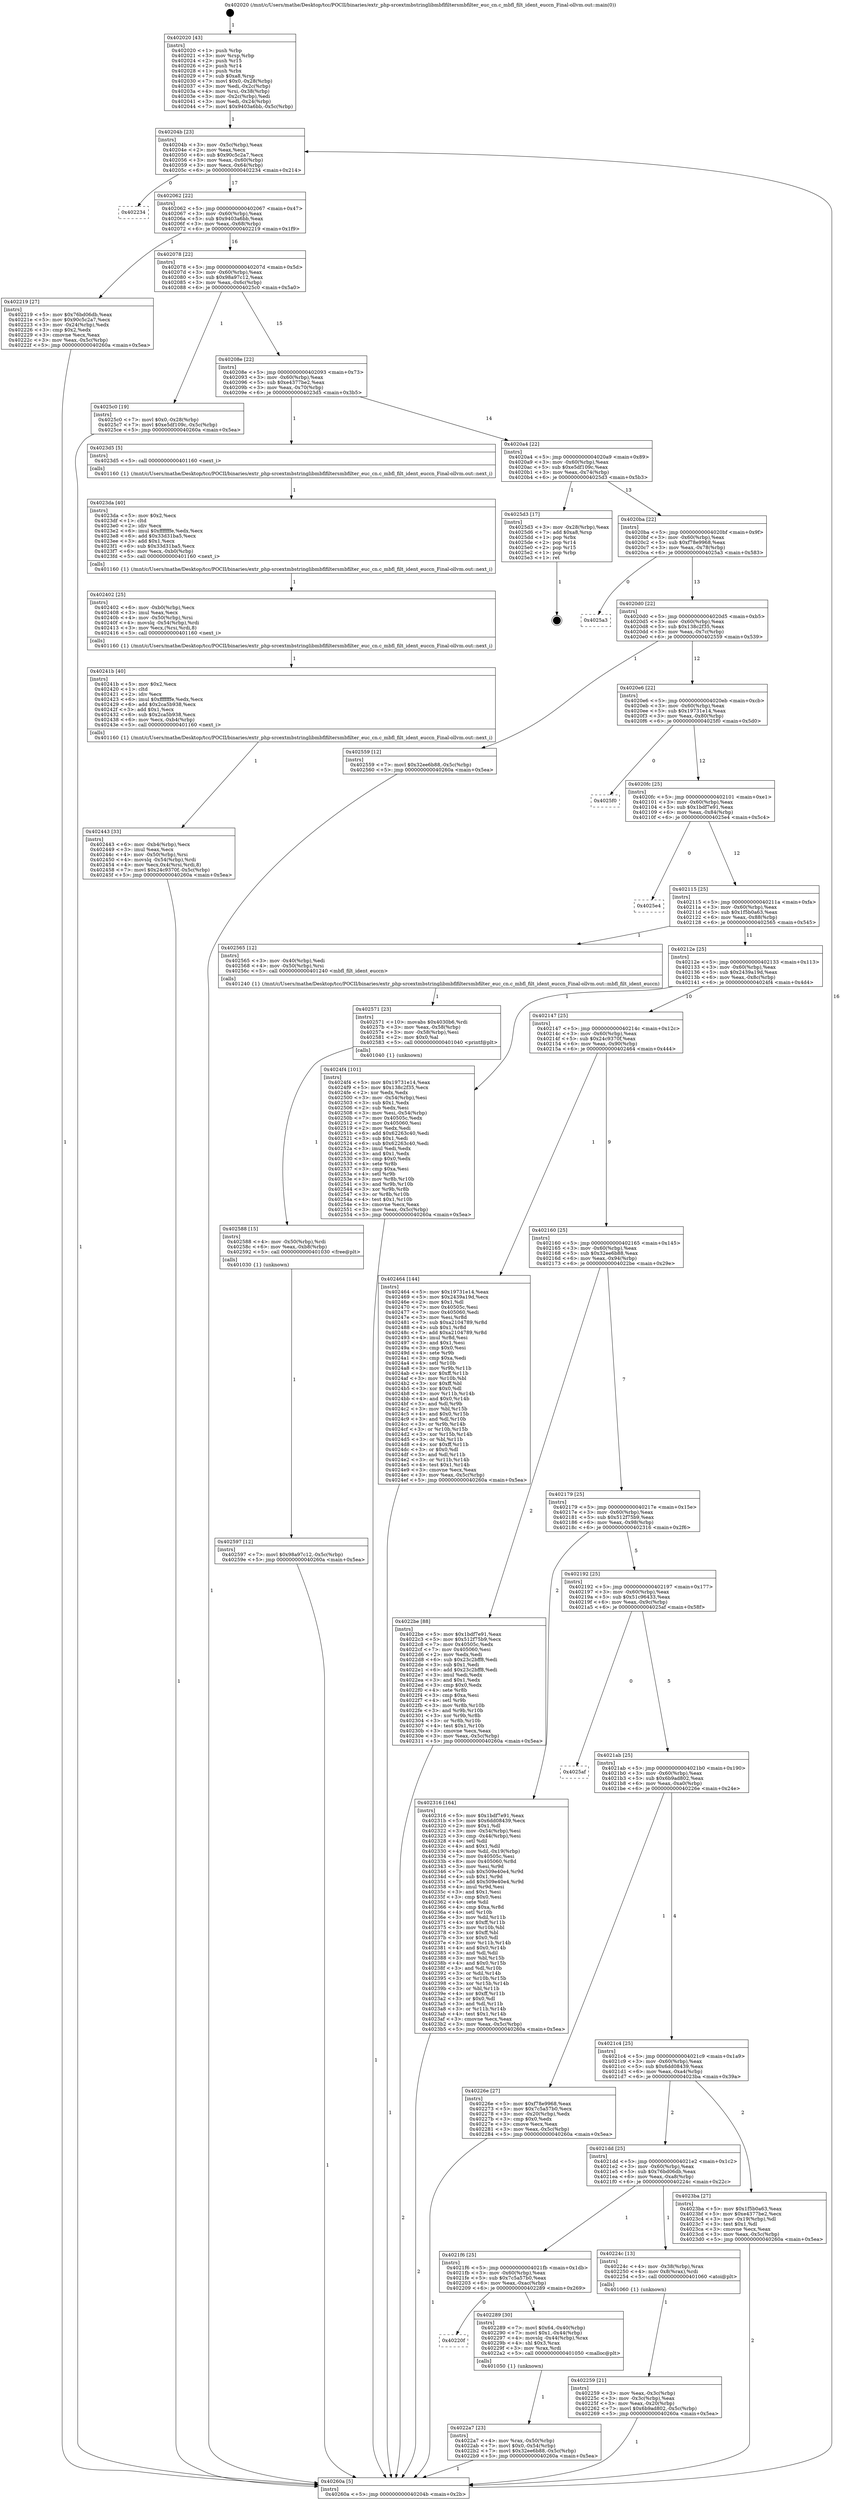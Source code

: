 digraph "0x402020" {
  label = "0x402020 (/mnt/c/Users/mathe/Desktop/tcc/POCII/binaries/extr_php-srcextmbstringlibmbflfiltersmbfilter_euc_cn.c_mbfl_filt_ident_euccn_Final-ollvm.out::main(0))"
  labelloc = "t"
  node[shape=record]

  Entry [label="",width=0.3,height=0.3,shape=circle,fillcolor=black,style=filled]
  "0x40204b" [label="{
     0x40204b [23]\l
     | [instrs]\l
     &nbsp;&nbsp;0x40204b \<+3\>: mov -0x5c(%rbp),%eax\l
     &nbsp;&nbsp;0x40204e \<+2\>: mov %eax,%ecx\l
     &nbsp;&nbsp;0x402050 \<+6\>: sub $0x90c5c2a7,%ecx\l
     &nbsp;&nbsp;0x402056 \<+3\>: mov %eax,-0x60(%rbp)\l
     &nbsp;&nbsp;0x402059 \<+3\>: mov %ecx,-0x64(%rbp)\l
     &nbsp;&nbsp;0x40205c \<+6\>: je 0000000000402234 \<main+0x214\>\l
  }"]
  "0x402234" [label="{
     0x402234\l
  }", style=dashed]
  "0x402062" [label="{
     0x402062 [22]\l
     | [instrs]\l
     &nbsp;&nbsp;0x402062 \<+5\>: jmp 0000000000402067 \<main+0x47\>\l
     &nbsp;&nbsp;0x402067 \<+3\>: mov -0x60(%rbp),%eax\l
     &nbsp;&nbsp;0x40206a \<+5\>: sub $0x9403a6bb,%eax\l
     &nbsp;&nbsp;0x40206f \<+3\>: mov %eax,-0x68(%rbp)\l
     &nbsp;&nbsp;0x402072 \<+6\>: je 0000000000402219 \<main+0x1f9\>\l
  }"]
  Exit [label="",width=0.3,height=0.3,shape=circle,fillcolor=black,style=filled,peripheries=2]
  "0x402219" [label="{
     0x402219 [27]\l
     | [instrs]\l
     &nbsp;&nbsp;0x402219 \<+5\>: mov $0x76bd06db,%eax\l
     &nbsp;&nbsp;0x40221e \<+5\>: mov $0x90c5c2a7,%ecx\l
     &nbsp;&nbsp;0x402223 \<+3\>: mov -0x24(%rbp),%edx\l
     &nbsp;&nbsp;0x402226 \<+3\>: cmp $0x2,%edx\l
     &nbsp;&nbsp;0x402229 \<+3\>: cmovne %ecx,%eax\l
     &nbsp;&nbsp;0x40222c \<+3\>: mov %eax,-0x5c(%rbp)\l
     &nbsp;&nbsp;0x40222f \<+5\>: jmp 000000000040260a \<main+0x5ea\>\l
  }"]
  "0x402078" [label="{
     0x402078 [22]\l
     | [instrs]\l
     &nbsp;&nbsp;0x402078 \<+5\>: jmp 000000000040207d \<main+0x5d\>\l
     &nbsp;&nbsp;0x40207d \<+3\>: mov -0x60(%rbp),%eax\l
     &nbsp;&nbsp;0x402080 \<+5\>: sub $0x98a97c12,%eax\l
     &nbsp;&nbsp;0x402085 \<+3\>: mov %eax,-0x6c(%rbp)\l
     &nbsp;&nbsp;0x402088 \<+6\>: je 00000000004025c0 \<main+0x5a0\>\l
  }"]
  "0x40260a" [label="{
     0x40260a [5]\l
     | [instrs]\l
     &nbsp;&nbsp;0x40260a \<+5\>: jmp 000000000040204b \<main+0x2b\>\l
  }"]
  "0x402020" [label="{
     0x402020 [43]\l
     | [instrs]\l
     &nbsp;&nbsp;0x402020 \<+1\>: push %rbp\l
     &nbsp;&nbsp;0x402021 \<+3\>: mov %rsp,%rbp\l
     &nbsp;&nbsp;0x402024 \<+2\>: push %r15\l
     &nbsp;&nbsp;0x402026 \<+2\>: push %r14\l
     &nbsp;&nbsp;0x402028 \<+1\>: push %rbx\l
     &nbsp;&nbsp;0x402029 \<+7\>: sub $0xa8,%rsp\l
     &nbsp;&nbsp;0x402030 \<+7\>: movl $0x0,-0x28(%rbp)\l
     &nbsp;&nbsp;0x402037 \<+3\>: mov %edi,-0x2c(%rbp)\l
     &nbsp;&nbsp;0x40203a \<+4\>: mov %rsi,-0x38(%rbp)\l
     &nbsp;&nbsp;0x40203e \<+3\>: mov -0x2c(%rbp),%edi\l
     &nbsp;&nbsp;0x402041 \<+3\>: mov %edi,-0x24(%rbp)\l
     &nbsp;&nbsp;0x402044 \<+7\>: movl $0x9403a6bb,-0x5c(%rbp)\l
  }"]
  "0x402597" [label="{
     0x402597 [12]\l
     | [instrs]\l
     &nbsp;&nbsp;0x402597 \<+7\>: movl $0x98a97c12,-0x5c(%rbp)\l
     &nbsp;&nbsp;0x40259e \<+5\>: jmp 000000000040260a \<main+0x5ea\>\l
  }"]
  "0x4025c0" [label="{
     0x4025c0 [19]\l
     | [instrs]\l
     &nbsp;&nbsp;0x4025c0 \<+7\>: movl $0x0,-0x28(%rbp)\l
     &nbsp;&nbsp;0x4025c7 \<+7\>: movl $0xe5df109c,-0x5c(%rbp)\l
     &nbsp;&nbsp;0x4025ce \<+5\>: jmp 000000000040260a \<main+0x5ea\>\l
  }"]
  "0x40208e" [label="{
     0x40208e [22]\l
     | [instrs]\l
     &nbsp;&nbsp;0x40208e \<+5\>: jmp 0000000000402093 \<main+0x73\>\l
     &nbsp;&nbsp;0x402093 \<+3\>: mov -0x60(%rbp),%eax\l
     &nbsp;&nbsp;0x402096 \<+5\>: sub $0xe4377be2,%eax\l
     &nbsp;&nbsp;0x40209b \<+3\>: mov %eax,-0x70(%rbp)\l
     &nbsp;&nbsp;0x40209e \<+6\>: je 00000000004023d5 \<main+0x3b5\>\l
  }"]
  "0x402588" [label="{
     0x402588 [15]\l
     | [instrs]\l
     &nbsp;&nbsp;0x402588 \<+4\>: mov -0x50(%rbp),%rdi\l
     &nbsp;&nbsp;0x40258c \<+6\>: mov %eax,-0xb8(%rbp)\l
     &nbsp;&nbsp;0x402592 \<+5\>: call 0000000000401030 \<free@plt\>\l
     | [calls]\l
     &nbsp;&nbsp;0x401030 \{1\} (unknown)\l
  }"]
  "0x4023d5" [label="{
     0x4023d5 [5]\l
     | [instrs]\l
     &nbsp;&nbsp;0x4023d5 \<+5\>: call 0000000000401160 \<next_i\>\l
     | [calls]\l
     &nbsp;&nbsp;0x401160 \{1\} (/mnt/c/Users/mathe/Desktop/tcc/POCII/binaries/extr_php-srcextmbstringlibmbflfiltersmbfilter_euc_cn.c_mbfl_filt_ident_euccn_Final-ollvm.out::next_i)\l
  }"]
  "0x4020a4" [label="{
     0x4020a4 [22]\l
     | [instrs]\l
     &nbsp;&nbsp;0x4020a4 \<+5\>: jmp 00000000004020a9 \<main+0x89\>\l
     &nbsp;&nbsp;0x4020a9 \<+3\>: mov -0x60(%rbp),%eax\l
     &nbsp;&nbsp;0x4020ac \<+5\>: sub $0xe5df109c,%eax\l
     &nbsp;&nbsp;0x4020b1 \<+3\>: mov %eax,-0x74(%rbp)\l
     &nbsp;&nbsp;0x4020b4 \<+6\>: je 00000000004025d3 \<main+0x5b3\>\l
  }"]
  "0x402571" [label="{
     0x402571 [23]\l
     | [instrs]\l
     &nbsp;&nbsp;0x402571 \<+10\>: movabs $0x4030b6,%rdi\l
     &nbsp;&nbsp;0x40257b \<+3\>: mov %eax,-0x58(%rbp)\l
     &nbsp;&nbsp;0x40257e \<+3\>: mov -0x58(%rbp),%esi\l
     &nbsp;&nbsp;0x402581 \<+2\>: mov $0x0,%al\l
     &nbsp;&nbsp;0x402583 \<+5\>: call 0000000000401040 \<printf@plt\>\l
     | [calls]\l
     &nbsp;&nbsp;0x401040 \{1\} (unknown)\l
  }"]
  "0x4025d3" [label="{
     0x4025d3 [17]\l
     | [instrs]\l
     &nbsp;&nbsp;0x4025d3 \<+3\>: mov -0x28(%rbp),%eax\l
     &nbsp;&nbsp;0x4025d6 \<+7\>: add $0xa8,%rsp\l
     &nbsp;&nbsp;0x4025dd \<+1\>: pop %rbx\l
     &nbsp;&nbsp;0x4025de \<+2\>: pop %r14\l
     &nbsp;&nbsp;0x4025e0 \<+2\>: pop %r15\l
     &nbsp;&nbsp;0x4025e2 \<+1\>: pop %rbp\l
     &nbsp;&nbsp;0x4025e3 \<+1\>: ret\l
  }"]
  "0x4020ba" [label="{
     0x4020ba [22]\l
     | [instrs]\l
     &nbsp;&nbsp;0x4020ba \<+5\>: jmp 00000000004020bf \<main+0x9f\>\l
     &nbsp;&nbsp;0x4020bf \<+3\>: mov -0x60(%rbp),%eax\l
     &nbsp;&nbsp;0x4020c2 \<+5\>: sub $0xf78e9968,%eax\l
     &nbsp;&nbsp;0x4020c7 \<+3\>: mov %eax,-0x78(%rbp)\l
     &nbsp;&nbsp;0x4020ca \<+6\>: je 00000000004025a3 \<main+0x583\>\l
  }"]
  "0x402443" [label="{
     0x402443 [33]\l
     | [instrs]\l
     &nbsp;&nbsp;0x402443 \<+6\>: mov -0xb4(%rbp),%ecx\l
     &nbsp;&nbsp;0x402449 \<+3\>: imul %eax,%ecx\l
     &nbsp;&nbsp;0x40244c \<+4\>: mov -0x50(%rbp),%rsi\l
     &nbsp;&nbsp;0x402450 \<+4\>: movslq -0x54(%rbp),%rdi\l
     &nbsp;&nbsp;0x402454 \<+4\>: mov %ecx,0x4(%rsi,%rdi,8)\l
     &nbsp;&nbsp;0x402458 \<+7\>: movl $0x24c9370f,-0x5c(%rbp)\l
     &nbsp;&nbsp;0x40245f \<+5\>: jmp 000000000040260a \<main+0x5ea\>\l
  }"]
  "0x4025a3" [label="{
     0x4025a3\l
  }", style=dashed]
  "0x4020d0" [label="{
     0x4020d0 [22]\l
     | [instrs]\l
     &nbsp;&nbsp;0x4020d0 \<+5\>: jmp 00000000004020d5 \<main+0xb5\>\l
     &nbsp;&nbsp;0x4020d5 \<+3\>: mov -0x60(%rbp),%eax\l
     &nbsp;&nbsp;0x4020d8 \<+5\>: sub $0x138c2f35,%eax\l
     &nbsp;&nbsp;0x4020dd \<+3\>: mov %eax,-0x7c(%rbp)\l
     &nbsp;&nbsp;0x4020e0 \<+6\>: je 0000000000402559 \<main+0x539\>\l
  }"]
  "0x40241b" [label="{
     0x40241b [40]\l
     | [instrs]\l
     &nbsp;&nbsp;0x40241b \<+5\>: mov $0x2,%ecx\l
     &nbsp;&nbsp;0x402420 \<+1\>: cltd\l
     &nbsp;&nbsp;0x402421 \<+2\>: idiv %ecx\l
     &nbsp;&nbsp;0x402423 \<+6\>: imul $0xfffffffe,%edx,%ecx\l
     &nbsp;&nbsp;0x402429 \<+6\>: add $0x2ca5b938,%ecx\l
     &nbsp;&nbsp;0x40242f \<+3\>: add $0x1,%ecx\l
     &nbsp;&nbsp;0x402432 \<+6\>: sub $0x2ca5b938,%ecx\l
     &nbsp;&nbsp;0x402438 \<+6\>: mov %ecx,-0xb4(%rbp)\l
     &nbsp;&nbsp;0x40243e \<+5\>: call 0000000000401160 \<next_i\>\l
     | [calls]\l
     &nbsp;&nbsp;0x401160 \{1\} (/mnt/c/Users/mathe/Desktop/tcc/POCII/binaries/extr_php-srcextmbstringlibmbflfiltersmbfilter_euc_cn.c_mbfl_filt_ident_euccn_Final-ollvm.out::next_i)\l
  }"]
  "0x402559" [label="{
     0x402559 [12]\l
     | [instrs]\l
     &nbsp;&nbsp;0x402559 \<+7\>: movl $0x32ee6b88,-0x5c(%rbp)\l
     &nbsp;&nbsp;0x402560 \<+5\>: jmp 000000000040260a \<main+0x5ea\>\l
  }"]
  "0x4020e6" [label="{
     0x4020e6 [22]\l
     | [instrs]\l
     &nbsp;&nbsp;0x4020e6 \<+5\>: jmp 00000000004020eb \<main+0xcb\>\l
     &nbsp;&nbsp;0x4020eb \<+3\>: mov -0x60(%rbp),%eax\l
     &nbsp;&nbsp;0x4020ee \<+5\>: sub $0x19731e14,%eax\l
     &nbsp;&nbsp;0x4020f3 \<+3\>: mov %eax,-0x80(%rbp)\l
     &nbsp;&nbsp;0x4020f6 \<+6\>: je 00000000004025f0 \<main+0x5d0\>\l
  }"]
  "0x402402" [label="{
     0x402402 [25]\l
     | [instrs]\l
     &nbsp;&nbsp;0x402402 \<+6\>: mov -0xb0(%rbp),%ecx\l
     &nbsp;&nbsp;0x402408 \<+3\>: imul %eax,%ecx\l
     &nbsp;&nbsp;0x40240b \<+4\>: mov -0x50(%rbp),%rsi\l
     &nbsp;&nbsp;0x40240f \<+4\>: movslq -0x54(%rbp),%rdi\l
     &nbsp;&nbsp;0x402413 \<+3\>: mov %ecx,(%rsi,%rdi,8)\l
     &nbsp;&nbsp;0x402416 \<+5\>: call 0000000000401160 \<next_i\>\l
     | [calls]\l
     &nbsp;&nbsp;0x401160 \{1\} (/mnt/c/Users/mathe/Desktop/tcc/POCII/binaries/extr_php-srcextmbstringlibmbflfiltersmbfilter_euc_cn.c_mbfl_filt_ident_euccn_Final-ollvm.out::next_i)\l
  }"]
  "0x4025f0" [label="{
     0x4025f0\l
  }", style=dashed]
  "0x4020fc" [label="{
     0x4020fc [25]\l
     | [instrs]\l
     &nbsp;&nbsp;0x4020fc \<+5\>: jmp 0000000000402101 \<main+0xe1\>\l
     &nbsp;&nbsp;0x402101 \<+3\>: mov -0x60(%rbp),%eax\l
     &nbsp;&nbsp;0x402104 \<+5\>: sub $0x1bdf7e91,%eax\l
     &nbsp;&nbsp;0x402109 \<+6\>: mov %eax,-0x84(%rbp)\l
     &nbsp;&nbsp;0x40210f \<+6\>: je 00000000004025e4 \<main+0x5c4\>\l
  }"]
  "0x4023da" [label="{
     0x4023da [40]\l
     | [instrs]\l
     &nbsp;&nbsp;0x4023da \<+5\>: mov $0x2,%ecx\l
     &nbsp;&nbsp;0x4023df \<+1\>: cltd\l
     &nbsp;&nbsp;0x4023e0 \<+2\>: idiv %ecx\l
     &nbsp;&nbsp;0x4023e2 \<+6\>: imul $0xfffffffe,%edx,%ecx\l
     &nbsp;&nbsp;0x4023e8 \<+6\>: add $0x33d31ba5,%ecx\l
     &nbsp;&nbsp;0x4023ee \<+3\>: add $0x1,%ecx\l
     &nbsp;&nbsp;0x4023f1 \<+6\>: sub $0x33d31ba5,%ecx\l
     &nbsp;&nbsp;0x4023f7 \<+6\>: mov %ecx,-0xb0(%rbp)\l
     &nbsp;&nbsp;0x4023fd \<+5\>: call 0000000000401160 \<next_i\>\l
     | [calls]\l
     &nbsp;&nbsp;0x401160 \{1\} (/mnt/c/Users/mathe/Desktop/tcc/POCII/binaries/extr_php-srcextmbstringlibmbflfiltersmbfilter_euc_cn.c_mbfl_filt_ident_euccn_Final-ollvm.out::next_i)\l
  }"]
  "0x4025e4" [label="{
     0x4025e4\l
  }", style=dashed]
  "0x402115" [label="{
     0x402115 [25]\l
     | [instrs]\l
     &nbsp;&nbsp;0x402115 \<+5\>: jmp 000000000040211a \<main+0xfa\>\l
     &nbsp;&nbsp;0x40211a \<+3\>: mov -0x60(%rbp),%eax\l
     &nbsp;&nbsp;0x40211d \<+5\>: sub $0x1f5b0a63,%eax\l
     &nbsp;&nbsp;0x402122 \<+6\>: mov %eax,-0x88(%rbp)\l
     &nbsp;&nbsp;0x402128 \<+6\>: je 0000000000402565 \<main+0x545\>\l
  }"]
  "0x4022a7" [label="{
     0x4022a7 [23]\l
     | [instrs]\l
     &nbsp;&nbsp;0x4022a7 \<+4\>: mov %rax,-0x50(%rbp)\l
     &nbsp;&nbsp;0x4022ab \<+7\>: movl $0x0,-0x54(%rbp)\l
     &nbsp;&nbsp;0x4022b2 \<+7\>: movl $0x32ee6b88,-0x5c(%rbp)\l
     &nbsp;&nbsp;0x4022b9 \<+5\>: jmp 000000000040260a \<main+0x5ea\>\l
  }"]
  "0x402565" [label="{
     0x402565 [12]\l
     | [instrs]\l
     &nbsp;&nbsp;0x402565 \<+3\>: mov -0x40(%rbp),%edi\l
     &nbsp;&nbsp;0x402568 \<+4\>: mov -0x50(%rbp),%rsi\l
     &nbsp;&nbsp;0x40256c \<+5\>: call 0000000000401240 \<mbfl_filt_ident_euccn\>\l
     | [calls]\l
     &nbsp;&nbsp;0x401240 \{1\} (/mnt/c/Users/mathe/Desktop/tcc/POCII/binaries/extr_php-srcextmbstringlibmbflfiltersmbfilter_euc_cn.c_mbfl_filt_ident_euccn_Final-ollvm.out::mbfl_filt_ident_euccn)\l
  }"]
  "0x40212e" [label="{
     0x40212e [25]\l
     | [instrs]\l
     &nbsp;&nbsp;0x40212e \<+5\>: jmp 0000000000402133 \<main+0x113\>\l
     &nbsp;&nbsp;0x402133 \<+3\>: mov -0x60(%rbp),%eax\l
     &nbsp;&nbsp;0x402136 \<+5\>: sub $0x2439a19d,%eax\l
     &nbsp;&nbsp;0x40213b \<+6\>: mov %eax,-0x8c(%rbp)\l
     &nbsp;&nbsp;0x402141 \<+6\>: je 00000000004024f4 \<main+0x4d4\>\l
  }"]
  "0x40220f" [label="{
     0x40220f\l
  }", style=dashed]
  "0x4024f4" [label="{
     0x4024f4 [101]\l
     | [instrs]\l
     &nbsp;&nbsp;0x4024f4 \<+5\>: mov $0x19731e14,%eax\l
     &nbsp;&nbsp;0x4024f9 \<+5\>: mov $0x138c2f35,%ecx\l
     &nbsp;&nbsp;0x4024fe \<+2\>: xor %edx,%edx\l
     &nbsp;&nbsp;0x402500 \<+3\>: mov -0x54(%rbp),%esi\l
     &nbsp;&nbsp;0x402503 \<+3\>: sub $0x1,%edx\l
     &nbsp;&nbsp;0x402506 \<+2\>: sub %edx,%esi\l
     &nbsp;&nbsp;0x402508 \<+3\>: mov %esi,-0x54(%rbp)\l
     &nbsp;&nbsp;0x40250b \<+7\>: mov 0x40505c,%edx\l
     &nbsp;&nbsp;0x402512 \<+7\>: mov 0x405060,%esi\l
     &nbsp;&nbsp;0x402519 \<+2\>: mov %edx,%edi\l
     &nbsp;&nbsp;0x40251b \<+6\>: add $0x62263c40,%edi\l
     &nbsp;&nbsp;0x402521 \<+3\>: sub $0x1,%edi\l
     &nbsp;&nbsp;0x402524 \<+6\>: sub $0x62263c40,%edi\l
     &nbsp;&nbsp;0x40252a \<+3\>: imul %edi,%edx\l
     &nbsp;&nbsp;0x40252d \<+3\>: and $0x1,%edx\l
     &nbsp;&nbsp;0x402530 \<+3\>: cmp $0x0,%edx\l
     &nbsp;&nbsp;0x402533 \<+4\>: sete %r8b\l
     &nbsp;&nbsp;0x402537 \<+3\>: cmp $0xa,%esi\l
     &nbsp;&nbsp;0x40253a \<+4\>: setl %r9b\l
     &nbsp;&nbsp;0x40253e \<+3\>: mov %r8b,%r10b\l
     &nbsp;&nbsp;0x402541 \<+3\>: and %r9b,%r10b\l
     &nbsp;&nbsp;0x402544 \<+3\>: xor %r9b,%r8b\l
     &nbsp;&nbsp;0x402547 \<+3\>: or %r8b,%r10b\l
     &nbsp;&nbsp;0x40254a \<+4\>: test $0x1,%r10b\l
     &nbsp;&nbsp;0x40254e \<+3\>: cmovne %ecx,%eax\l
     &nbsp;&nbsp;0x402551 \<+3\>: mov %eax,-0x5c(%rbp)\l
     &nbsp;&nbsp;0x402554 \<+5\>: jmp 000000000040260a \<main+0x5ea\>\l
  }"]
  "0x402147" [label="{
     0x402147 [25]\l
     | [instrs]\l
     &nbsp;&nbsp;0x402147 \<+5\>: jmp 000000000040214c \<main+0x12c\>\l
     &nbsp;&nbsp;0x40214c \<+3\>: mov -0x60(%rbp),%eax\l
     &nbsp;&nbsp;0x40214f \<+5\>: sub $0x24c9370f,%eax\l
     &nbsp;&nbsp;0x402154 \<+6\>: mov %eax,-0x90(%rbp)\l
     &nbsp;&nbsp;0x40215a \<+6\>: je 0000000000402464 \<main+0x444\>\l
  }"]
  "0x402289" [label="{
     0x402289 [30]\l
     | [instrs]\l
     &nbsp;&nbsp;0x402289 \<+7\>: movl $0x64,-0x40(%rbp)\l
     &nbsp;&nbsp;0x402290 \<+7\>: movl $0x1,-0x44(%rbp)\l
     &nbsp;&nbsp;0x402297 \<+4\>: movslq -0x44(%rbp),%rax\l
     &nbsp;&nbsp;0x40229b \<+4\>: shl $0x3,%rax\l
     &nbsp;&nbsp;0x40229f \<+3\>: mov %rax,%rdi\l
     &nbsp;&nbsp;0x4022a2 \<+5\>: call 0000000000401050 \<malloc@plt\>\l
     | [calls]\l
     &nbsp;&nbsp;0x401050 \{1\} (unknown)\l
  }"]
  "0x402464" [label="{
     0x402464 [144]\l
     | [instrs]\l
     &nbsp;&nbsp;0x402464 \<+5\>: mov $0x19731e14,%eax\l
     &nbsp;&nbsp;0x402469 \<+5\>: mov $0x2439a19d,%ecx\l
     &nbsp;&nbsp;0x40246e \<+2\>: mov $0x1,%dl\l
     &nbsp;&nbsp;0x402470 \<+7\>: mov 0x40505c,%esi\l
     &nbsp;&nbsp;0x402477 \<+7\>: mov 0x405060,%edi\l
     &nbsp;&nbsp;0x40247e \<+3\>: mov %esi,%r8d\l
     &nbsp;&nbsp;0x402481 \<+7\>: sub $0xa2104789,%r8d\l
     &nbsp;&nbsp;0x402488 \<+4\>: sub $0x1,%r8d\l
     &nbsp;&nbsp;0x40248c \<+7\>: add $0xa2104789,%r8d\l
     &nbsp;&nbsp;0x402493 \<+4\>: imul %r8d,%esi\l
     &nbsp;&nbsp;0x402497 \<+3\>: and $0x1,%esi\l
     &nbsp;&nbsp;0x40249a \<+3\>: cmp $0x0,%esi\l
     &nbsp;&nbsp;0x40249d \<+4\>: sete %r9b\l
     &nbsp;&nbsp;0x4024a1 \<+3\>: cmp $0xa,%edi\l
     &nbsp;&nbsp;0x4024a4 \<+4\>: setl %r10b\l
     &nbsp;&nbsp;0x4024a8 \<+3\>: mov %r9b,%r11b\l
     &nbsp;&nbsp;0x4024ab \<+4\>: xor $0xff,%r11b\l
     &nbsp;&nbsp;0x4024af \<+3\>: mov %r10b,%bl\l
     &nbsp;&nbsp;0x4024b2 \<+3\>: xor $0xff,%bl\l
     &nbsp;&nbsp;0x4024b5 \<+3\>: xor $0x0,%dl\l
     &nbsp;&nbsp;0x4024b8 \<+3\>: mov %r11b,%r14b\l
     &nbsp;&nbsp;0x4024bb \<+4\>: and $0x0,%r14b\l
     &nbsp;&nbsp;0x4024bf \<+3\>: and %dl,%r9b\l
     &nbsp;&nbsp;0x4024c2 \<+3\>: mov %bl,%r15b\l
     &nbsp;&nbsp;0x4024c5 \<+4\>: and $0x0,%r15b\l
     &nbsp;&nbsp;0x4024c9 \<+3\>: and %dl,%r10b\l
     &nbsp;&nbsp;0x4024cc \<+3\>: or %r9b,%r14b\l
     &nbsp;&nbsp;0x4024cf \<+3\>: or %r10b,%r15b\l
     &nbsp;&nbsp;0x4024d2 \<+3\>: xor %r15b,%r14b\l
     &nbsp;&nbsp;0x4024d5 \<+3\>: or %bl,%r11b\l
     &nbsp;&nbsp;0x4024d8 \<+4\>: xor $0xff,%r11b\l
     &nbsp;&nbsp;0x4024dc \<+3\>: or $0x0,%dl\l
     &nbsp;&nbsp;0x4024df \<+3\>: and %dl,%r11b\l
     &nbsp;&nbsp;0x4024e2 \<+3\>: or %r11b,%r14b\l
     &nbsp;&nbsp;0x4024e5 \<+4\>: test $0x1,%r14b\l
     &nbsp;&nbsp;0x4024e9 \<+3\>: cmovne %ecx,%eax\l
     &nbsp;&nbsp;0x4024ec \<+3\>: mov %eax,-0x5c(%rbp)\l
     &nbsp;&nbsp;0x4024ef \<+5\>: jmp 000000000040260a \<main+0x5ea\>\l
  }"]
  "0x402160" [label="{
     0x402160 [25]\l
     | [instrs]\l
     &nbsp;&nbsp;0x402160 \<+5\>: jmp 0000000000402165 \<main+0x145\>\l
     &nbsp;&nbsp;0x402165 \<+3\>: mov -0x60(%rbp),%eax\l
     &nbsp;&nbsp;0x402168 \<+5\>: sub $0x32ee6b88,%eax\l
     &nbsp;&nbsp;0x40216d \<+6\>: mov %eax,-0x94(%rbp)\l
     &nbsp;&nbsp;0x402173 \<+6\>: je 00000000004022be \<main+0x29e\>\l
  }"]
  "0x402259" [label="{
     0x402259 [21]\l
     | [instrs]\l
     &nbsp;&nbsp;0x402259 \<+3\>: mov %eax,-0x3c(%rbp)\l
     &nbsp;&nbsp;0x40225c \<+3\>: mov -0x3c(%rbp),%eax\l
     &nbsp;&nbsp;0x40225f \<+3\>: mov %eax,-0x20(%rbp)\l
     &nbsp;&nbsp;0x402262 \<+7\>: movl $0x6b9ad802,-0x5c(%rbp)\l
     &nbsp;&nbsp;0x402269 \<+5\>: jmp 000000000040260a \<main+0x5ea\>\l
  }"]
  "0x4022be" [label="{
     0x4022be [88]\l
     | [instrs]\l
     &nbsp;&nbsp;0x4022be \<+5\>: mov $0x1bdf7e91,%eax\l
     &nbsp;&nbsp;0x4022c3 \<+5\>: mov $0x512f75b9,%ecx\l
     &nbsp;&nbsp;0x4022c8 \<+7\>: mov 0x40505c,%edx\l
     &nbsp;&nbsp;0x4022cf \<+7\>: mov 0x405060,%esi\l
     &nbsp;&nbsp;0x4022d6 \<+2\>: mov %edx,%edi\l
     &nbsp;&nbsp;0x4022d8 \<+6\>: sub $0x23c2bff8,%edi\l
     &nbsp;&nbsp;0x4022de \<+3\>: sub $0x1,%edi\l
     &nbsp;&nbsp;0x4022e1 \<+6\>: add $0x23c2bff8,%edi\l
     &nbsp;&nbsp;0x4022e7 \<+3\>: imul %edi,%edx\l
     &nbsp;&nbsp;0x4022ea \<+3\>: and $0x1,%edx\l
     &nbsp;&nbsp;0x4022ed \<+3\>: cmp $0x0,%edx\l
     &nbsp;&nbsp;0x4022f0 \<+4\>: sete %r8b\l
     &nbsp;&nbsp;0x4022f4 \<+3\>: cmp $0xa,%esi\l
     &nbsp;&nbsp;0x4022f7 \<+4\>: setl %r9b\l
     &nbsp;&nbsp;0x4022fb \<+3\>: mov %r8b,%r10b\l
     &nbsp;&nbsp;0x4022fe \<+3\>: and %r9b,%r10b\l
     &nbsp;&nbsp;0x402301 \<+3\>: xor %r9b,%r8b\l
     &nbsp;&nbsp;0x402304 \<+3\>: or %r8b,%r10b\l
     &nbsp;&nbsp;0x402307 \<+4\>: test $0x1,%r10b\l
     &nbsp;&nbsp;0x40230b \<+3\>: cmovne %ecx,%eax\l
     &nbsp;&nbsp;0x40230e \<+3\>: mov %eax,-0x5c(%rbp)\l
     &nbsp;&nbsp;0x402311 \<+5\>: jmp 000000000040260a \<main+0x5ea\>\l
  }"]
  "0x402179" [label="{
     0x402179 [25]\l
     | [instrs]\l
     &nbsp;&nbsp;0x402179 \<+5\>: jmp 000000000040217e \<main+0x15e\>\l
     &nbsp;&nbsp;0x40217e \<+3\>: mov -0x60(%rbp),%eax\l
     &nbsp;&nbsp;0x402181 \<+5\>: sub $0x512f75b9,%eax\l
     &nbsp;&nbsp;0x402186 \<+6\>: mov %eax,-0x98(%rbp)\l
     &nbsp;&nbsp;0x40218c \<+6\>: je 0000000000402316 \<main+0x2f6\>\l
  }"]
  "0x4021f6" [label="{
     0x4021f6 [25]\l
     | [instrs]\l
     &nbsp;&nbsp;0x4021f6 \<+5\>: jmp 00000000004021fb \<main+0x1db\>\l
     &nbsp;&nbsp;0x4021fb \<+3\>: mov -0x60(%rbp),%eax\l
     &nbsp;&nbsp;0x4021fe \<+5\>: sub $0x7c5a57b0,%eax\l
     &nbsp;&nbsp;0x402203 \<+6\>: mov %eax,-0xac(%rbp)\l
     &nbsp;&nbsp;0x402209 \<+6\>: je 0000000000402289 \<main+0x269\>\l
  }"]
  "0x402316" [label="{
     0x402316 [164]\l
     | [instrs]\l
     &nbsp;&nbsp;0x402316 \<+5\>: mov $0x1bdf7e91,%eax\l
     &nbsp;&nbsp;0x40231b \<+5\>: mov $0x6dd08439,%ecx\l
     &nbsp;&nbsp;0x402320 \<+2\>: mov $0x1,%dl\l
     &nbsp;&nbsp;0x402322 \<+3\>: mov -0x54(%rbp),%esi\l
     &nbsp;&nbsp;0x402325 \<+3\>: cmp -0x44(%rbp),%esi\l
     &nbsp;&nbsp;0x402328 \<+4\>: setl %dil\l
     &nbsp;&nbsp;0x40232c \<+4\>: and $0x1,%dil\l
     &nbsp;&nbsp;0x402330 \<+4\>: mov %dil,-0x19(%rbp)\l
     &nbsp;&nbsp;0x402334 \<+7\>: mov 0x40505c,%esi\l
     &nbsp;&nbsp;0x40233b \<+8\>: mov 0x405060,%r8d\l
     &nbsp;&nbsp;0x402343 \<+3\>: mov %esi,%r9d\l
     &nbsp;&nbsp;0x402346 \<+7\>: sub $0x509e40e4,%r9d\l
     &nbsp;&nbsp;0x40234d \<+4\>: sub $0x1,%r9d\l
     &nbsp;&nbsp;0x402351 \<+7\>: add $0x509e40e4,%r9d\l
     &nbsp;&nbsp;0x402358 \<+4\>: imul %r9d,%esi\l
     &nbsp;&nbsp;0x40235c \<+3\>: and $0x1,%esi\l
     &nbsp;&nbsp;0x40235f \<+3\>: cmp $0x0,%esi\l
     &nbsp;&nbsp;0x402362 \<+4\>: sete %dil\l
     &nbsp;&nbsp;0x402366 \<+4\>: cmp $0xa,%r8d\l
     &nbsp;&nbsp;0x40236a \<+4\>: setl %r10b\l
     &nbsp;&nbsp;0x40236e \<+3\>: mov %dil,%r11b\l
     &nbsp;&nbsp;0x402371 \<+4\>: xor $0xff,%r11b\l
     &nbsp;&nbsp;0x402375 \<+3\>: mov %r10b,%bl\l
     &nbsp;&nbsp;0x402378 \<+3\>: xor $0xff,%bl\l
     &nbsp;&nbsp;0x40237b \<+3\>: xor $0x0,%dl\l
     &nbsp;&nbsp;0x40237e \<+3\>: mov %r11b,%r14b\l
     &nbsp;&nbsp;0x402381 \<+4\>: and $0x0,%r14b\l
     &nbsp;&nbsp;0x402385 \<+3\>: and %dl,%dil\l
     &nbsp;&nbsp;0x402388 \<+3\>: mov %bl,%r15b\l
     &nbsp;&nbsp;0x40238b \<+4\>: and $0x0,%r15b\l
     &nbsp;&nbsp;0x40238f \<+3\>: and %dl,%r10b\l
     &nbsp;&nbsp;0x402392 \<+3\>: or %dil,%r14b\l
     &nbsp;&nbsp;0x402395 \<+3\>: or %r10b,%r15b\l
     &nbsp;&nbsp;0x402398 \<+3\>: xor %r15b,%r14b\l
     &nbsp;&nbsp;0x40239b \<+3\>: or %bl,%r11b\l
     &nbsp;&nbsp;0x40239e \<+4\>: xor $0xff,%r11b\l
     &nbsp;&nbsp;0x4023a2 \<+3\>: or $0x0,%dl\l
     &nbsp;&nbsp;0x4023a5 \<+3\>: and %dl,%r11b\l
     &nbsp;&nbsp;0x4023a8 \<+3\>: or %r11b,%r14b\l
     &nbsp;&nbsp;0x4023ab \<+4\>: test $0x1,%r14b\l
     &nbsp;&nbsp;0x4023af \<+3\>: cmovne %ecx,%eax\l
     &nbsp;&nbsp;0x4023b2 \<+3\>: mov %eax,-0x5c(%rbp)\l
     &nbsp;&nbsp;0x4023b5 \<+5\>: jmp 000000000040260a \<main+0x5ea\>\l
  }"]
  "0x402192" [label="{
     0x402192 [25]\l
     | [instrs]\l
     &nbsp;&nbsp;0x402192 \<+5\>: jmp 0000000000402197 \<main+0x177\>\l
     &nbsp;&nbsp;0x402197 \<+3\>: mov -0x60(%rbp),%eax\l
     &nbsp;&nbsp;0x40219a \<+5\>: sub $0x51c96433,%eax\l
     &nbsp;&nbsp;0x40219f \<+6\>: mov %eax,-0x9c(%rbp)\l
     &nbsp;&nbsp;0x4021a5 \<+6\>: je 00000000004025af \<main+0x58f\>\l
  }"]
  "0x40224c" [label="{
     0x40224c [13]\l
     | [instrs]\l
     &nbsp;&nbsp;0x40224c \<+4\>: mov -0x38(%rbp),%rax\l
     &nbsp;&nbsp;0x402250 \<+4\>: mov 0x8(%rax),%rdi\l
     &nbsp;&nbsp;0x402254 \<+5\>: call 0000000000401060 \<atoi@plt\>\l
     | [calls]\l
     &nbsp;&nbsp;0x401060 \{1\} (unknown)\l
  }"]
  "0x4025af" [label="{
     0x4025af\l
  }", style=dashed]
  "0x4021ab" [label="{
     0x4021ab [25]\l
     | [instrs]\l
     &nbsp;&nbsp;0x4021ab \<+5\>: jmp 00000000004021b0 \<main+0x190\>\l
     &nbsp;&nbsp;0x4021b0 \<+3\>: mov -0x60(%rbp),%eax\l
     &nbsp;&nbsp;0x4021b3 \<+5\>: sub $0x6b9ad802,%eax\l
     &nbsp;&nbsp;0x4021b8 \<+6\>: mov %eax,-0xa0(%rbp)\l
     &nbsp;&nbsp;0x4021be \<+6\>: je 000000000040226e \<main+0x24e\>\l
  }"]
  "0x4021dd" [label="{
     0x4021dd [25]\l
     | [instrs]\l
     &nbsp;&nbsp;0x4021dd \<+5\>: jmp 00000000004021e2 \<main+0x1c2\>\l
     &nbsp;&nbsp;0x4021e2 \<+3\>: mov -0x60(%rbp),%eax\l
     &nbsp;&nbsp;0x4021e5 \<+5\>: sub $0x76bd06db,%eax\l
     &nbsp;&nbsp;0x4021ea \<+6\>: mov %eax,-0xa8(%rbp)\l
     &nbsp;&nbsp;0x4021f0 \<+6\>: je 000000000040224c \<main+0x22c\>\l
  }"]
  "0x40226e" [label="{
     0x40226e [27]\l
     | [instrs]\l
     &nbsp;&nbsp;0x40226e \<+5\>: mov $0xf78e9968,%eax\l
     &nbsp;&nbsp;0x402273 \<+5\>: mov $0x7c5a57b0,%ecx\l
     &nbsp;&nbsp;0x402278 \<+3\>: mov -0x20(%rbp),%edx\l
     &nbsp;&nbsp;0x40227b \<+3\>: cmp $0x0,%edx\l
     &nbsp;&nbsp;0x40227e \<+3\>: cmove %ecx,%eax\l
     &nbsp;&nbsp;0x402281 \<+3\>: mov %eax,-0x5c(%rbp)\l
     &nbsp;&nbsp;0x402284 \<+5\>: jmp 000000000040260a \<main+0x5ea\>\l
  }"]
  "0x4021c4" [label="{
     0x4021c4 [25]\l
     | [instrs]\l
     &nbsp;&nbsp;0x4021c4 \<+5\>: jmp 00000000004021c9 \<main+0x1a9\>\l
     &nbsp;&nbsp;0x4021c9 \<+3\>: mov -0x60(%rbp),%eax\l
     &nbsp;&nbsp;0x4021cc \<+5\>: sub $0x6dd08439,%eax\l
     &nbsp;&nbsp;0x4021d1 \<+6\>: mov %eax,-0xa4(%rbp)\l
     &nbsp;&nbsp;0x4021d7 \<+6\>: je 00000000004023ba \<main+0x39a\>\l
  }"]
  "0x4023ba" [label="{
     0x4023ba [27]\l
     | [instrs]\l
     &nbsp;&nbsp;0x4023ba \<+5\>: mov $0x1f5b0a63,%eax\l
     &nbsp;&nbsp;0x4023bf \<+5\>: mov $0xe4377be2,%ecx\l
     &nbsp;&nbsp;0x4023c4 \<+3\>: mov -0x19(%rbp),%dl\l
     &nbsp;&nbsp;0x4023c7 \<+3\>: test $0x1,%dl\l
     &nbsp;&nbsp;0x4023ca \<+3\>: cmovne %ecx,%eax\l
     &nbsp;&nbsp;0x4023cd \<+3\>: mov %eax,-0x5c(%rbp)\l
     &nbsp;&nbsp;0x4023d0 \<+5\>: jmp 000000000040260a \<main+0x5ea\>\l
  }"]
  Entry -> "0x402020" [label=" 1"]
  "0x40204b" -> "0x402234" [label=" 0"]
  "0x40204b" -> "0x402062" [label=" 17"]
  "0x4025d3" -> Exit [label=" 1"]
  "0x402062" -> "0x402219" [label=" 1"]
  "0x402062" -> "0x402078" [label=" 16"]
  "0x402219" -> "0x40260a" [label=" 1"]
  "0x402020" -> "0x40204b" [label=" 1"]
  "0x40260a" -> "0x40204b" [label=" 16"]
  "0x4025c0" -> "0x40260a" [label=" 1"]
  "0x402078" -> "0x4025c0" [label=" 1"]
  "0x402078" -> "0x40208e" [label=" 15"]
  "0x402597" -> "0x40260a" [label=" 1"]
  "0x40208e" -> "0x4023d5" [label=" 1"]
  "0x40208e" -> "0x4020a4" [label=" 14"]
  "0x402588" -> "0x402597" [label=" 1"]
  "0x4020a4" -> "0x4025d3" [label=" 1"]
  "0x4020a4" -> "0x4020ba" [label=" 13"]
  "0x402571" -> "0x402588" [label=" 1"]
  "0x4020ba" -> "0x4025a3" [label=" 0"]
  "0x4020ba" -> "0x4020d0" [label=" 13"]
  "0x402565" -> "0x402571" [label=" 1"]
  "0x4020d0" -> "0x402559" [label=" 1"]
  "0x4020d0" -> "0x4020e6" [label=" 12"]
  "0x402559" -> "0x40260a" [label=" 1"]
  "0x4020e6" -> "0x4025f0" [label=" 0"]
  "0x4020e6" -> "0x4020fc" [label=" 12"]
  "0x4024f4" -> "0x40260a" [label=" 1"]
  "0x4020fc" -> "0x4025e4" [label=" 0"]
  "0x4020fc" -> "0x402115" [label=" 12"]
  "0x402464" -> "0x40260a" [label=" 1"]
  "0x402115" -> "0x402565" [label=" 1"]
  "0x402115" -> "0x40212e" [label=" 11"]
  "0x402443" -> "0x40260a" [label=" 1"]
  "0x40212e" -> "0x4024f4" [label=" 1"]
  "0x40212e" -> "0x402147" [label=" 10"]
  "0x40241b" -> "0x402443" [label=" 1"]
  "0x402147" -> "0x402464" [label=" 1"]
  "0x402147" -> "0x402160" [label=" 9"]
  "0x402402" -> "0x40241b" [label=" 1"]
  "0x402160" -> "0x4022be" [label=" 2"]
  "0x402160" -> "0x402179" [label=" 7"]
  "0x4023d5" -> "0x4023da" [label=" 1"]
  "0x402179" -> "0x402316" [label=" 2"]
  "0x402179" -> "0x402192" [label=" 5"]
  "0x4023ba" -> "0x40260a" [label=" 2"]
  "0x402192" -> "0x4025af" [label=" 0"]
  "0x402192" -> "0x4021ab" [label=" 5"]
  "0x402316" -> "0x40260a" [label=" 2"]
  "0x4021ab" -> "0x40226e" [label=" 1"]
  "0x4021ab" -> "0x4021c4" [label=" 4"]
  "0x4022a7" -> "0x40260a" [label=" 1"]
  "0x4021c4" -> "0x4023ba" [label=" 2"]
  "0x4021c4" -> "0x4021dd" [label=" 2"]
  "0x4022be" -> "0x40260a" [label=" 2"]
  "0x4021dd" -> "0x40224c" [label=" 1"]
  "0x4021dd" -> "0x4021f6" [label=" 1"]
  "0x40224c" -> "0x402259" [label=" 1"]
  "0x402259" -> "0x40260a" [label=" 1"]
  "0x40226e" -> "0x40260a" [label=" 1"]
  "0x4023da" -> "0x402402" [label=" 1"]
  "0x4021f6" -> "0x402289" [label=" 1"]
  "0x4021f6" -> "0x40220f" [label=" 0"]
  "0x402289" -> "0x4022a7" [label=" 1"]
}
